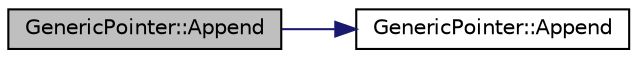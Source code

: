 digraph "GenericPointer::Append"
{
 // LATEX_PDF_SIZE
  edge [fontname="Helvetica",fontsize="10",labelfontname="Helvetica",labelfontsize="10"];
  node [fontname="Helvetica",fontsize="10",shape=record];
  rankdir="LR";
  Node1 [label="GenericPointer::Append",height=0.2,width=0.4,color="black", fillcolor="grey75", style="filled", fontcolor="black",tooltip="Append a name token with length, and return a new Pointer."];
  Node1 -> Node2 [color="midnightblue",fontsize="10",style="solid",fontname="Helvetica"];
  Node2 [label="GenericPointer::Append",height=0.2,width=0.4,color="black", fillcolor="white", style="filled",URL="$class_generic_pointer.html#aa8f86c0f330807f337351a95ae254b78",tooltip="Append a token and return a new Pointer."];
}
